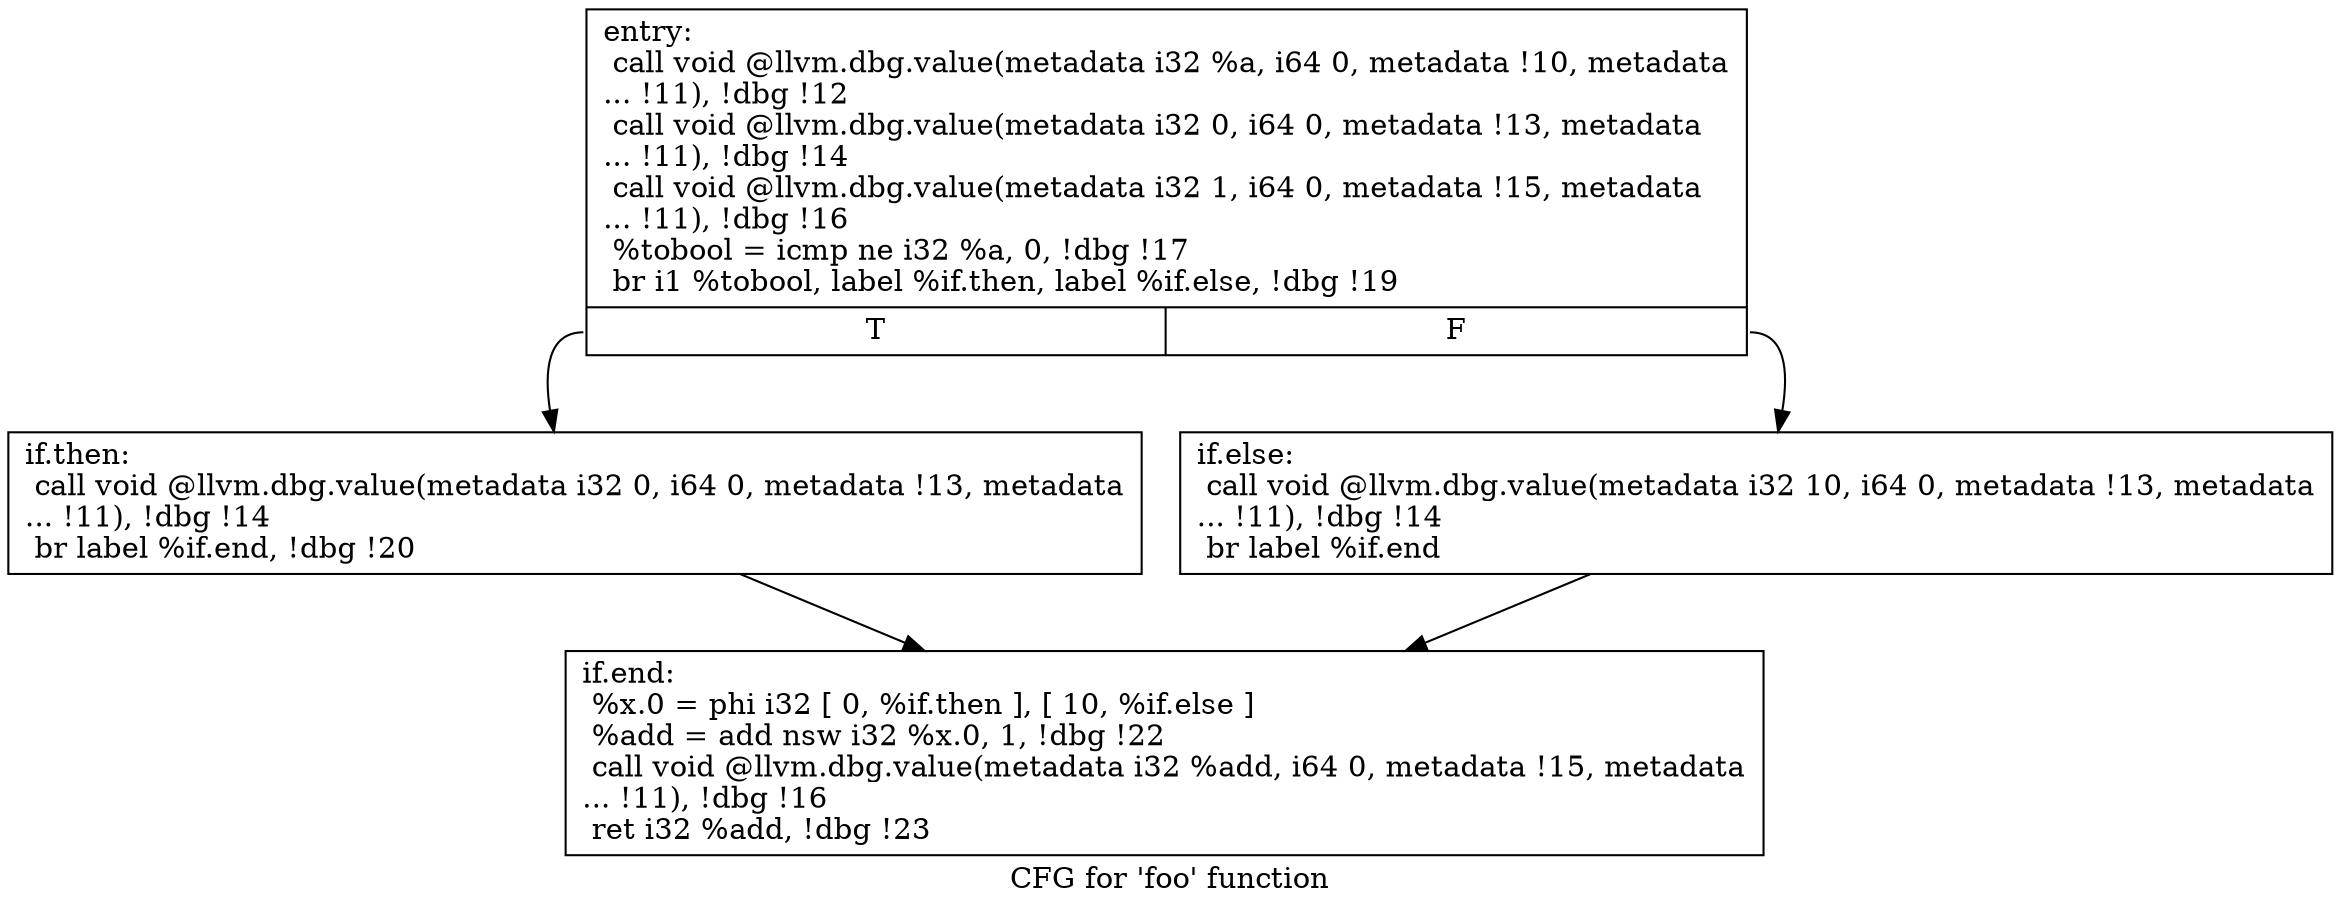 digraph "CFG for 'foo' function" {
	label="CFG for 'foo' function";

	Node0x6686680 [shape=record,label="{entry:\l  call void @llvm.dbg.value(metadata i32 %a, i64 0, metadata !10, metadata\l... !11), !dbg !12\l  call void @llvm.dbg.value(metadata i32 0, i64 0, metadata !13, metadata\l... !11), !dbg !14\l  call void @llvm.dbg.value(metadata i32 1, i64 0, metadata !15, metadata\l... !11), !dbg !16\l  %tobool = icmp ne i32 %a, 0, !dbg !17\l  br i1 %tobool, label %if.then, label %if.else, !dbg !19\l|{<s0>T|<s1>F}}"];
	Node0x6686680:s0 -> Node0x668b5c0;
	Node0x6686680:s1 -> Node0x668b670;
	Node0x668b5c0 [shape=record,label="{if.then:                                          \l  call void @llvm.dbg.value(metadata i32 0, i64 0, metadata !13, metadata\l... !11), !dbg !14\l  br label %if.end, !dbg !20\l}"];
	Node0x668b5c0 -> Node0x668b7b0;
	Node0x668b670 [shape=record,label="{if.else:                                          \l  call void @llvm.dbg.value(metadata i32 10, i64 0, metadata !13, metadata\l... !11), !dbg !14\l  br label %if.end\l}"];
	Node0x668b670 -> Node0x668b7b0;
	Node0x668b7b0 [shape=record,label="{if.end:                                           \l  %x.0 = phi i32 [ 0, %if.then ], [ 10, %if.else ]\l  %add = add nsw i32 %x.0, 1, !dbg !22\l  call void @llvm.dbg.value(metadata i32 %add, i64 0, metadata !15, metadata\l... !11), !dbg !16\l  ret i32 %add, !dbg !23\l}"];
}
